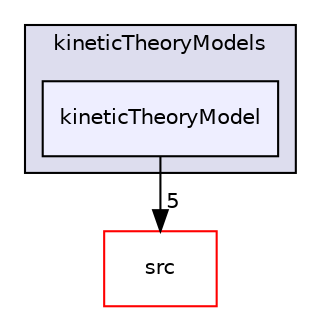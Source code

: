 digraph "applications/solvers/multiphase/twoPhaseEulerFoam/phaseCompressibleTurbulenceModels/kineticTheoryModels/kineticTheoryModel" {
  bgcolor=transparent;
  compound=true
  node [ fontsize="10", fontname="Helvetica"];
  edge [ labelfontsize="10", labelfontname="Helvetica"];
  subgraph clusterdir_18940e7e4fb44f9ad3a0587e01140041 {
    graph [ bgcolor="#ddddee", pencolor="black", label="kineticTheoryModels" fontname="Helvetica", fontsize="10", URL="dir_18940e7e4fb44f9ad3a0587e01140041.html"]
  dir_cf4d3670220bc19a63001f4205030acc [shape=box, label="kineticTheoryModel", style="filled", fillcolor="#eeeeff", pencolor="black", URL="dir_cf4d3670220bc19a63001f4205030acc.html"];
  }
  dir_68267d1309a1af8e8297ef4c3efbcdba [shape=box label="src" color="red" URL="dir_68267d1309a1af8e8297ef4c3efbcdba.html"];
  dir_cf4d3670220bc19a63001f4205030acc->dir_68267d1309a1af8e8297ef4c3efbcdba [headlabel="5", labeldistance=1.5 headhref="dir_000414_000737.html"];
}
